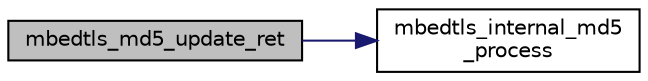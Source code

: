 digraph "mbedtls_md5_update_ret"
{
 // LATEX_PDF_SIZE
  edge [fontname="Helvetica",fontsize="10",labelfontname="Helvetica",labelfontsize="10"];
  node [fontname="Helvetica",fontsize="10",shape=record];
  rankdir="LR";
  Node1 [label="mbedtls_md5_update_ret",height=0.2,width=0.4,color="black", fillcolor="grey75", style="filled", fontcolor="black",tooltip="MD5 process buffer."];
  Node1 -> Node2 [color="midnightblue",fontsize="10",style="solid",fontname="Helvetica"];
  Node2 [label="mbedtls_internal_md5\l_process",height=0.2,width=0.4,color="black", fillcolor="white", style="filled",URL="$d7/d6c/md5_8c.html#a2fc86ce6eea887e6c6b3cd619da02b21",tooltip="MD5 process data block (internal use only)"];
}
